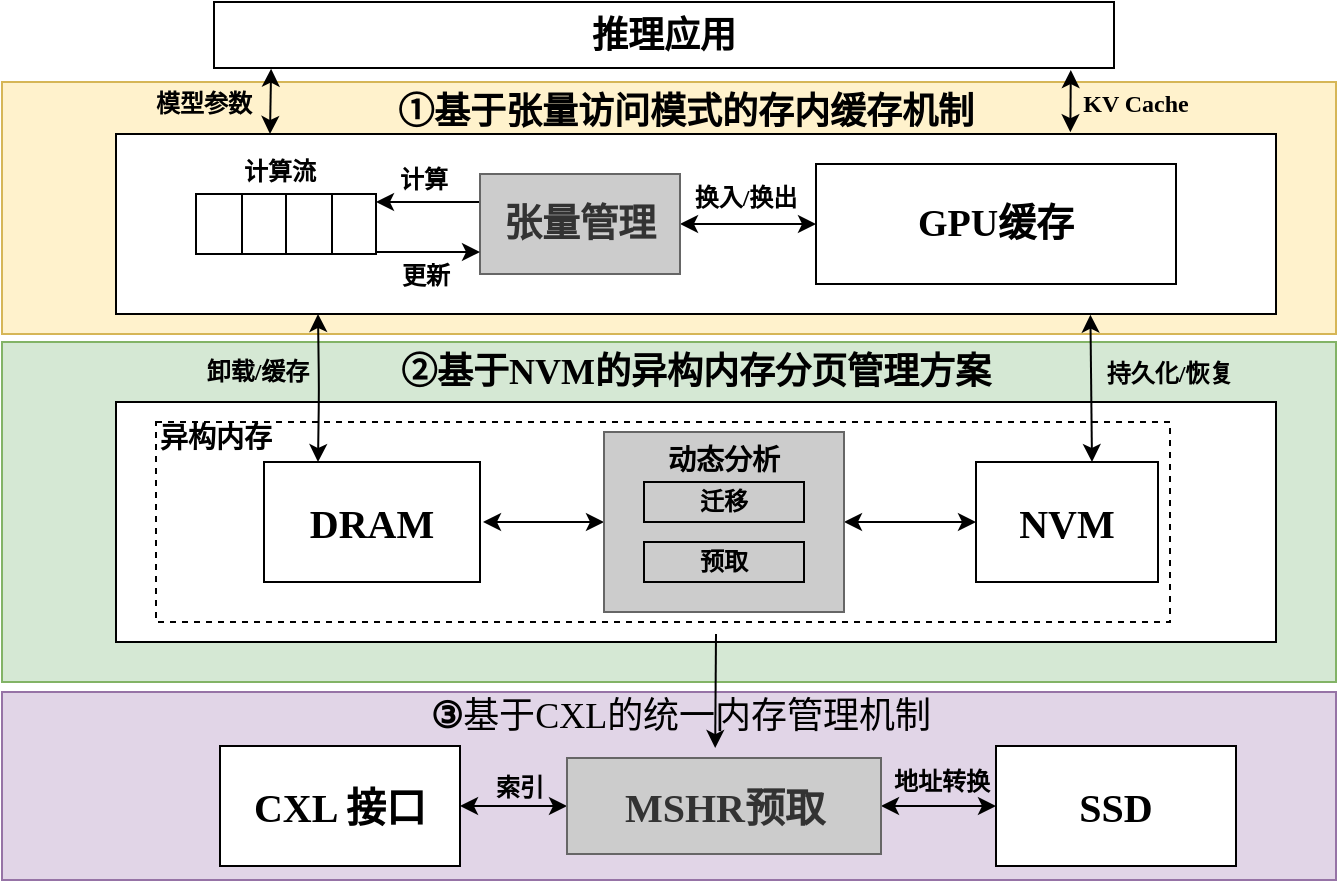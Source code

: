<mxfile version="22.1.4" type="github">
  <diagram name="第 1 页" id="LWfdZlHeMuC_4qIRrHQd">
    <mxGraphModel dx="1431" dy="824" grid="1" gridSize="10" guides="1" tooltips="1" connect="1" arrows="1" fold="1" page="1" pageScale="1" pageWidth="827" pageHeight="1169" math="0" shadow="0">
      <root>
        <mxCell id="0" />
        <mxCell id="1" parent="0" />
        <mxCell id="an11E4ThKQJ9gUBb6iRM-1" value="" style="rounded=0;whiteSpace=wrap;html=1;fillColor=#e1d5e7;strokeColor=#9673a6;" vertex="1" parent="1">
          <mxGeometry x="33" y="465" width="667" height="94" as="geometry" />
        </mxCell>
        <mxCell id="an11E4ThKQJ9gUBb6iRM-2" value="" style="rounded=0;whiteSpace=wrap;html=1;fillColor=#d5e8d4;strokeColor=#82b366;" vertex="1" parent="1">
          <mxGeometry x="33" y="290" width="667" height="170" as="geometry" />
        </mxCell>
        <mxCell id="an11E4ThKQJ9gUBb6iRM-3" value="" style="rounded=0;whiteSpace=wrap;html=1;fillColor=#fff2cc;strokeColor=#d6b656;" vertex="1" parent="1">
          <mxGeometry x="33" y="160" width="667" height="126" as="geometry" />
        </mxCell>
        <mxCell id="an11E4ThKQJ9gUBb6iRM-4" value="&lt;font face=&quot;宋体&quot; size=&quot;1&quot; style=&quot;&quot;&gt;&lt;span style=&quot;font-size: 18px;&quot;&gt;&lt;b&gt;推理应用&lt;/b&gt;&lt;/span&gt;&lt;/font&gt;" style="rounded=0;whiteSpace=wrap;html=1;" vertex="1" parent="1">
          <mxGeometry x="139" y="120" width="450" height="33" as="geometry" />
        </mxCell>
        <mxCell id="an11E4ThKQJ9gUBb6iRM-5" style="edgeStyle=orthogonalEdgeStyle;rounded=1;orthogonalLoop=1;jettySize=auto;html=1;exitX=0.25;exitY=0;exitDx=0;exitDy=0;shape=connector;startArrow=classic;entryX=0.179;entryY=1.007;entryDx=0;entryDy=0;entryPerimeter=0;" edge="1" parent="1">
          <mxGeometry relative="1" as="geometry">
            <mxPoint x="167.55" y="153.35" as="targetPoint" />
            <mxPoint x="167" y="186" as="sourcePoint" />
          </mxGeometry>
        </mxCell>
        <mxCell id="an11E4ThKQJ9gUBb6iRM-6" style="edgeStyle=orthogonalEdgeStyle;rounded=1;orthogonalLoop=1;jettySize=auto;html=1;exitX=0.721;exitY=-0.01;exitDx=0;exitDy=0;entryX=0.952;entryY=1.031;entryDx=0;entryDy=0;entryPerimeter=0;shape=connector;startArrow=classic;exitPerimeter=0;" edge="1" parent="1" target="an11E4ThKQJ9gUBb6iRM-4">
          <mxGeometry relative="1" as="geometry">
            <mxPoint x="567.9" y="153.231" as="targetPoint" />
            <mxPoint x="567.18" y="185.1" as="sourcePoint" />
          </mxGeometry>
        </mxCell>
        <mxCell id="an11E4ThKQJ9gUBb6iRM-7" value="" style="rounded=0;whiteSpace=wrap;html=1;" vertex="1" parent="1">
          <mxGeometry x="90" y="186" width="580" height="90" as="geometry" />
        </mxCell>
        <mxCell id="an11E4ThKQJ9gUBb6iRM-8" value="&lt;font face=&quot;宋体&quot;&gt;&lt;b&gt;模型参数&lt;/b&gt;&lt;/font&gt;" style="text;html=1;strokeColor=none;fillColor=none;align=center;verticalAlign=middle;whiteSpace=wrap;rounded=0;" vertex="1" parent="1">
          <mxGeometry x="104" y="156" width="60" height="30" as="geometry" />
        </mxCell>
        <mxCell id="an11E4ThKQJ9gUBb6iRM-9" value="&lt;font face=&quot;宋体&quot;&gt;&lt;b&gt;KV Cache&lt;/b&gt;&lt;/font&gt;" style="text;html=1;strokeColor=none;fillColor=none;align=center;verticalAlign=middle;whiteSpace=wrap;rounded=0;" vertex="1" parent="1">
          <mxGeometry x="570" y="156" width="60" height="30" as="geometry" />
        </mxCell>
        <mxCell id="an11E4ThKQJ9gUBb6iRM-10" value="" style="shape=table;startSize=0;container=1;collapsible=0;childLayout=tableLayout;" vertex="1" parent="1">
          <mxGeometry x="130" y="216" width="90" height="30" as="geometry" />
        </mxCell>
        <mxCell id="an11E4ThKQJ9gUBb6iRM-11" value="" style="shape=tableRow;horizontal=0;startSize=0;swimlaneHead=0;swimlaneBody=0;strokeColor=inherit;top=0;left=0;bottom=0;right=0;collapsible=0;dropTarget=0;fillColor=none;points=[[0,0.5],[1,0.5]];portConstraint=eastwest;" vertex="1" parent="an11E4ThKQJ9gUBb6iRM-10">
          <mxGeometry width="90" height="30" as="geometry" />
        </mxCell>
        <mxCell id="an11E4ThKQJ9gUBb6iRM-12" value="" style="shape=partialRectangle;html=1;whiteSpace=wrap;connectable=0;strokeColor=inherit;overflow=hidden;fillColor=none;top=0;left=0;bottom=0;right=0;pointerEvents=1;" vertex="1" parent="an11E4ThKQJ9gUBb6iRM-11">
          <mxGeometry width="23" height="30" as="geometry">
            <mxRectangle width="23" height="30" as="alternateBounds" />
          </mxGeometry>
        </mxCell>
        <mxCell id="an11E4ThKQJ9gUBb6iRM-13" value="" style="shape=partialRectangle;html=1;whiteSpace=wrap;connectable=0;strokeColor=inherit;overflow=hidden;fillColor=none;top=0;left=0;bottom=0;right=0;pointerEvents=1;" vertex="1" parent="an11E4ThKQJ9gUBb6iRM-11">
          <mxGeometry x="23" width="22" height="30" as="geometry">
            <mxRectangle width="22" height="30" as="alternateBounds" />
          </mxGeometry>
        </mxCell>
        <mxCell id="an11E4ThKQJ9gUBb6iRM-14" value="" style="shape=partialRectangle;html=1;whiteSpace=wrap;connectable=0;strokeColor=inherit;overflow=hidden;fillColor=none;top=0;left=0;bottom=0;right=0;pointerEvents=1;" vertex="1" parent="an11E4ThKQJ9gUBb6iRM-11">
          <mxGeometry x="45" width="23" height="30" as="geometry">
            <mxRectangle width="23" height="30" as="alternateBounds" />
          </mxGeometry>
        </mxCell>
        <mxCell id="an11E4ThKQJ9gUBb6iRM-15" value="" style="shape=partialRectangle;html=1;whiteSpace=wrap;connectable=0;strokeColor=inherit;overflow=hidden;fillColor=none;top=0;left=0;bottom=0;right=0;pointerEvents=1;" vertex="1" parent="an11E4ThKQJ9gUBb6iRM-11">
          <mxGeometry x="68" width="22" height="30" as="geometry">
            <mxRectangle width="22" height="30" as="alternateBounds" />
          </mxGeometry>
        </mxCell>
        <mxCell id="an11E4ThKQJ9gUBb6iRM-16" value="&lt;b&gt;&lt;font face=&quot;宋体&quot;&gt;计算流&lt;/font&gt;&lt;/b&gt;" style="text;html=1;strokeColor=none;fillColor=none;align=center;verticalAlign=middle;whiteSpace=wrap;rounded=0;" vertex="1" parent="1">
          <mxGeometry x="142" y="190" width="60" height="30" as="geometry" />
        </mxCell>
        <mxCell id="an11E4ThKQJ9gUBb6iRM-17" value="" style="rounded=0;whiteSpace=wrap;html=1;" vertex="1" parent="1">
          <mxGeometry x="90" y="320" width="580" height="120" as="geometry" />
        </mxCell>
        <mxCell id="an11E4ThKQJ9gUBb6iRM-18" style="edgeStyle=orthogonalEdgeStyle;rounded=1;orthogonalLoop=1;jettySize=auto;html=1;entryX=0.25;entryY=0;entryDx=0;entryDy=0;startArrow=classic;" edge="1" parent="1" target="an11E4ThKQJ9gUBb6iRM-53">
          <mxGeometry relative="1" as="geometry">
            <mxPoint x="191" y="276" as="sourcePoint" />
            <mxPoint x="193.51" y="369.19" as="targetPoint" />
          </mxGeometry>
        </mxCell>
        <mxCell id="an11E4ThKQJ9gUBb6iRM-19" style="edgeStyle=orthogonalEdgeStyle;rounded=1;orthogonalLoop=1;jettySize=auto;html=1;exitX=1;exitY=0.5;exitDx=0;exitDy=0;entryX=0;entryY=0.5;entryDx=0;entryDy=0;startArrow=classic;endArrow=none;endFill=0;" edge="1" parent="1">
          <mxGeometry relative="1" as="geometry">
            <mxPoint x="220" y="220" as="sourcePoint" />
            <mxPoint x="272" y="220" as="targetPoint" />
          </mxGeometry>
        </mxCell>
        <mxCell id="an11E4ThKQJ9gUBb6iRM-20" value="&lt;font face=&quot;宋体&quot; size=&quot;1&quot; style=&quot;&quot;&gt;&lt;b style=&quot;font-size: 19px;&quot;&gt;GPU缓存&lt;/b&gt;&lt;/font&gt;" style="rounded=0;whiteSpace=wrap;html=1;" vertex="1" parent="1">
          <mxGeometry x="440" y="201" width="180" height="60" as="geometry" />
        </mxCell>
        <mxCell id="an11E4ThKQJ9gUBb6iRM-57" style="edgeStyle=orthogonalEdgeStyle;rounded=0;orthogonalLoop=1;jettySize=auto;html=1;entryX=0;entryY=0.5;entryDx=0;entryDy=0;startArrow=classic;startFill=1;" edge="1" parent="1" source="an11E4ThKQJ9gUBb6iRM-21" target="an11E4ThKQJ9gUBb6iRM-20">
          <mxGeometry relative="1" as="geometry" />
        </mxCell>
        <mxCell id="an11E4ThKQJ9gUBb6iRM-21" value="&lt;font face=&quot;宋体&quot; style=&quot;font-size: 19px;&quot;&gt;&lt;b style=&quot;&quot;&gt;张量管理&lt;/b&gt;&lt;/font&gt;" style="rounded=0;whiteSpace=wrap;html=1;fillColor=#CCCCCC;fontColor=#333333;strokeColor=#666666;" vertex="1" parent="1">
          <mxGeometry x="272" y="206" width="100" height="50" as="geometry" />
        </mxCell>
        <mxCell id="an11E4ThKQJ9gUBb6iRM-23" style="rounded=1;orthogonalLoop=1;jettySize=auto;html=1;exitX=1;exitY=0.5;exitDx=0;exitDy=0;entryX=0;entryY=0.5;entryDx=0;entryDy=0;startArrow=none;edgeStyle=orthogonalEdgeStyle;curved=1;startFill=0;" edge="1" parent="1">
          <mxGeometry relative="1" as="geometry">
            <mxPoint x="220" y="245" as="sourcePoint" />
            <mxPoint x="272" y="245" as="targetPoint" />
          </mxGeometry>
        </mxCell>
        <mxCell id="an11E4ThKQJ9gUBb6iRM-24" value="&lt;b&gt;&lt;font face=&quot;宋体&quot;&gt;更新&lt;/font&gt;&lt;/b&gt;" style="text;html=1;strokeColor=none;fillColor=none;align=center;verticalAlign=middle;whiteSpace=wrap;rounded=0;" vertex="1" parent="1">
          <mxGeometry x="215" y="242" width="60" height="30" as="geometry" />
        </mxCell>
        <mxCell id="an11E4ThKQJ9gUBb6iRM-27" style="edgeStyle=orthogonalEdgeStyle;rounded=1;orthogonalLoop=1;jettySize=auto;html=1;exitX=1;exitY=0.5;exitDx=0;exitDy=0;entryX=0;entryY=0.5;entryDx=0;entryDy=0;startArrow=classic;" edge="1" parent="1" source="an11E4ThKQJ9gUBb6iRM-28" target="an11E4ThKQJ9gUBb6iRM-35">
          <mxGeometry relative="1" as="geometry" />
        </mxCell>
        <mxCell id="an11E4ThKQJ9gUBb6iRM-28" value="&lt;b style=&quot;border-color: var(--border-color); font-family: &amp;quot;Times New Roman&amp;quot;; font-size: 20px;&quot;&gt;CXL 接口&lt;/b&gt;" style="rounded=0;whiteSpace=wrap;html=1;" vertex="1" parent="1">
          <mxGeometry x="142" y="492" width="120" height="60" as="geometry" />
        </mxCell>
        <mxCell id="an11E4ThKQJ9gUBb6iRM-29" value="" style="rounded=0;whiteSpace=wrap;html=1;dashed=1;fillColor=none;" vertex="1" parent="1">
          <mxGeometry x="110" y="330" width="507" height="100" as="geometry" />
        </mxCell>
        <mxCell id="an11E4ThKQJ9gUBb6iRM-30" style="rounded=1;orthogonalLoop=1;jettySize=auto;html=1;entryX=1;entryY=0.5;entryDx=0;entryDy=0;exitX=0;exitY=0.5;exitDx=0;exitDy=0;startArrow=classic;" edge="1" parent="1" source="an11E4ThKQJ9gUBb6iRM-32">
          <mxGeometry relative="1" as="geometry">
            <mxPoint x="370" y="386.262" as="sourcePoint" />
            <mxPoint x="273.5" y="380" as="targetPoint" />
          </mxGeometry>
        </mxCell>
        <mxCell id="an11E4ThKQJ9gUBb6iRM-31" style="edgeStyle=orthogonalEdgeStyle;rounded=0;orthogonalLoop=1;jettySize=auto;html=1;exitX=1;exitY=0.5;exitDx=0;exitDy=0;entryX=0;entryY=0.5;entryDx=0;entryDy=0;startArrow=classic;startFill=1;" edge="1" parent="1" source="an11E4ThKQJ9gUBb6iRM-32" target="an11E4ThKQJ9gUBb6iRM-36">
          <mxGeometry relative="1" as="geometry" />
        </mxCell>
        <mxCell id="an11E4ThKQJ9gUBb6iRM-32" value="" style="rounded=0;whiteSpace=wrap;html=1;fillColor=#CCCCCC;fontColor=#333333;strokeColor=#666666;" vertex="1" parent="1">
          <mxGeometry x="334" y="335" width="120" height="90" as="geometry" />
        </mxCell>
        <mxCell id="an11E4ThKQJ9gUBb6iRM-33" value="&lt;b&gt;&lt;font face=&quot;宋体&quot; style=&quot;font-size: 14px;&quot;&gt;动态分析&lt;/font&gt;&lt;/b&gt;" style="text;html=1;strokeColor=none;fillColor=none;align=center;verticalAlign=middle;whiteSpace=wrap;rounded=0;" vertex="1" parent="1">
          <mxGeometry x="364" y="335" width="60" height="30" as="geometry" />
        </mxCell>
        <mxCell id="an11E4ThKQJ9gUBb6iRM-34" style="edgeStyle=orthogonalEdgeStyle;rounded=1;orthogonalLoop=1;jettySize=auto;html=1;exitX=1;exitY=0.5;exitDx=0;exitDy=0;entryX=0;entryY=0.5;entryDx=0;entryDy=0;startArrow=classic;" edge="1" parent="1" source="an11E4ThKQJ9gUBb6iRM-35" target="an11E4ThKQJ9gUBb6iRM-46">
          <mxGeometry relative="1" as="geometry" />
        </mxCell>
        <mxCell id="an11E4ThKQJ9gUBb6iRM-35" value="&lt;b style=&quot;border-color: var(--border-color); font-family: &amp;quot;Times New Roman&amp;quot;; font-size: 20px;&quot;&gt;MSHR预取&lt;/b&gt;" style="rounded=0;whiteSpace=wrap;html=1;fillColor=#CCCCCC;fontColor=#333333;strokeColor=#666666;" vertex="1" parent="1">
          <mxGeometry x="315.5" y="498" width="157" height="48" as="geometry" />
        </mxCell>
        <mxCell id="an11E4ThKQJ9gUBb6iRM-36" value="&lt;b&gt;&lt;font face=&quot;Times New Roman&quot; style=&quot;font-size: 20px;&quot;&gt;NVM&lt;/font&gt;&lt;/b&gt;" style="rounded=0;whiteSpace=wrap;html=1;" vertex="1" parent="1">
          <mxGeometry x="520" y="350" width="91" height="60" as="geometry" />
        </mxCell>
        <mxCell id="an11E4ThKQJ9gUBb6iRM-37" value="&lt;b&gt;&lt;font face=&quot;宋体&quot;&gt;持久化/恢复&lt;/font&gt;&lt;/b&gt;" style="text;html=1;strokeColor=none;fillColor=none;align=center;verticalAlign=middle;whiteSpace=wrap;rounded=0;" vertex="1" parent="1">
          <mxGeometry x="577" y="291" width="80" height="30" as="geometry" />
        </mxCell>
        <mxCell id="an11E4ThKQJ9gUBb6iRM-39" value="&lt;b&gt;&lt;font face=&quot;宋体&quot;&gt;迁移&lt;/font&gt;&lt;/b&gt;" style="rounded=0;whiteSpace=wrap;html=1;fillColor=none;" vertex="1" parent="1">
          <mxGeometry x="354" y="360" width="80" height="20" as="geometry" />
        </mxCell>
        <mxCell id="an11E4ThKQJ9gUBb6iRM-41" value="&lt;b&gt;&lt;font face=&quot;宋体&quot;&gt;预取&lt;/font&gt;&lt;/b&gt;" style="rounded=0;whiteSpace=wrap;html=1;fillColor=none;" vertex="1" parent="1">
          <mxGeometry x="354" y="390" width="80" height="20" as="geometry" />
        </mxCell>
        <mxCell id="an11E4ThKQJ9gUBb6iRM-42" style="rounded=0;orthogonalLoop=1;jettySize=auto;html=1;entryX=0.554;entryY=0.967;entryDx=0;entryDy=0;entryPerimeter=0;" edge="1" parent="1">
          <mxGeometry relative="1" as="geometry">
            <mxPoint x="389.59" y="493.01" as="targetPoint" />
            <mxPoint x="390" y="436" as="sourcePoint" />
          </mxGeometry>
        </mxCell>
        <mxCell id="an11E4ThKQJ9gUBb6iRM-43" value="&lt;font face=&quot;宋体&quot;&gt;&lt;b&gt;卸载/缓存&lt;/b&gt;&lt;/font&gt;" style="text;html=1;strokeColor=none;fillColor=none;align=center;verticalAlign=middle;whiteSpace=wrap;rounded=0;" vertex="1" parent="1">
          <mxGeometry x="127" y="290" width="68" height="30" as="geometry" />
        </mxCell>
        <mxCell id="an11E4ThKQJ9gUBb6iRM-45" style="rounded=1;orthogonalLoop=1;jettySize=auto;html=1;startArrow=classic;exitX=0.84;exitY=1.004;exitDx=0;exitDy=0;exitPerimeter=0;" edge="1" parent="1" source="an11E4ThKQJ9gUBb6iRM-7">
          <mxGeometry relative="1" as="geometry">
            <mxPoint x="576.86" y="276.27" as="sourcePoint" />
            <mxPoint x="578" y="350" as="targetPoint" />
          </mxGeometry>
        </mxCell>
        <mxCell id="an11E4ThKQJ9gUBb6iRM-46" value="&lt;font face=&quot;Times New Roman&quot; size=&quot;1&quot; style=&quot;&quot;&gt;&lt;b style=&quot;font-size: 20px;&quot;&gt;SSD&lt;/b&gt;&lt;/font&gt;" style="rounded=0;whiteSpace=wrap;html=1;" vertex="1" parent="1">
          <mxGeometry x="530" y="492" width="120" height="60" as="geometry" />
        </mxCell>
        <mxCell id="an11E4ThKQJ9gUBb6iRM-47" value="&lt;b&gt;&lt;font face=&quot;宋体&quot;&gt;索引&lt;/font&gt;&lt;/b&gt;" style="text;html=1;strokeColor=none;fillColor=none;align=center;verticalAlign=middle;whiteSpace=wrap;rounded=0;" vertex="1" parent="1">
          <mxGeometry x="262" y="498" width="60" height="30" as="geometry" />
        </mxCell>
        <mxCell id="an11E4ThKQJ9gUBb6iRM-48" value="&lt;b&gt;&lt;font face=&quot;宋体&quot;&gt;地址转换&lt;/font&gt;&lt;/b&gt;" style="text;html=1;strokeColor=none;fillColor=none;align=center;verticalAlign=middle;whiteSpace=wrap;rounded=0;" vertex="1" parent="1">
          <mxGeometry x="473" y="495" width="60" height="30" as="geometry" />
        </mxCell>
        <mxCell id="an11E4ThKQJ9gUBb6iRM-49" value="&lt;span style=&quot;font-size: 18px;&quot;&gt;&lt;b&gt;&lt;font face=&quot;宋体&quot;&gt;②&lt;/font&gt;&lt;/b&gt;&lt;/span&gt;&lt;font size=&quot;1&quot; face=&quot;宋体&quot;&gt;&lt;b style=&quot;font-size: 18px;&quot;&gt;基于NVM的异构内存分页管理方案&lt;/b&gt;&lt;/font&gt;" style="text;html=1;strokeColor=none;fillColor=none;align=center;verticalAlign=middle;whiteSpace=wrap;rounded=0;" vertex="1" parent="1">
          <mxGeometry x="220" y="290" width="320" height="30" as="geometry" />
        </mxCell>
        <mxCell id="an11E4ThKQJ9gUBb6iRM-50" value="&lt;font face=&quot;宋体&quot;&gt;&lt;b&gt;&lt;span style=&quot;font-size: 18px;&quot;&gt;①&lt;/span&gt;&lt;font style=&quot;font-size: 18px;&quot;&gt;基于张量访问模式的存内缓存机制&lt;/font&gt;&lt;/b&gt;&lt;/font&gt;" style="text;html=1;strokeColor=none;fillColor=none;align=center;verticalAlign=middle;whiteSpace=wrap;rounded=0;" vertex="1" parent="1">
          <mxGeometry x="224" y="160" width="301.5" height="30" as="geometry" />
        </mxCell>
        <mxCell id="an11E4ThKQJ9gUBb6iRM-51" value="&lt;span style=&quot;font-size: 18px;&quot;&gt;&lt;b&gt;&lt;font face=&quot;宋体&quot;&gt;③&lt;/font&gt;&lt;/b&gt;&lt;/span&gt;&lt;font style=&quot;font-size: 18px;&quot;&gt;基于&lt;span style=&quot;font-family: &amp;quot;Times New Roman&amp;quot;, serif;&quot; lang=&quot;EN-US&quot;&gt;CXL&lt;/span&gt;&lt;span style=&quot;font-family: 黑体;&quot;&gt;的统一内存管理机制&lt;/span&gt;&lt;/font&gt;" style="text;html=1;strokeColor=none;fillColor=none;align=center;verticalAlign=middle;whiteSpace=wrap;rounded=0;" vertex="1" parent="1">
          <mxGeometry x="205" y="462" width="335" height="30" as="geometry" />
        </mxCell>
        <mxCell id="an11E4ThKQJ9gUBb6iRM-53" value="&lt;font face=&quot;Times New Roman&quot; style=&quot;font-size: 20px;&quot;&gt;&lt;b&gt;DRAM&lt;/b&gt;&lt;/font&gt;" style="rounded=0;whiteSpace=wrap;html=1;" vertex="1" parent="1">
          <mxGeometry x="164" y="350" width="108" height="60" as="geometry" />
        </mxCell>
        <mxCell id="an11E4ThKQJ9gUBb6iRM-56" value="&lt;b&gt;&lt;font face=&quot;宋体&quot;&gt;计算&lt;/font&gt;&lt;/b&gt;" style="text;html=1;strokeColor=none;fillColor=none;align=center;verticalAlign=middle;whiteSpace=wrap;rounded=0;" vertex="1" parent="1">
          <mxGeometry x="214" y="194" width="60" height="30" as="geometry" />
        </mxCell>
        <mxCell id="an11E4ThKQJ9gUBb6iRM-58" value="&lt;b&gt;&lt;font face=&quot;宋体&quot;&gt;换入/换出&lt;/font&gt;&lt;/b&gt;" style="text;html=1;strokeColor=none;fillColor=none;align=center;verticalAlign=middle;whiteSpace=wrap;rounded=0;" vertex="1" parent="1">
          <mxGeometry x="372" y="203" width="66" height="30" as="geometry" />
        </mxCell>
        <mxCell id="an11E4ThKQJ9gUBb6iRM-59" value="&lt;b&gt;&lt;font face=&quot;宋体&quot; style=&quot;font-size: 14px;&quot;&gt;异构内存&lt;/font&gt;&lt;/b&gt;" style="text;html=1;strokeColor=none;fillColor=none;align=center;verticalAlign=middle;whiteSpace=wrap;rounded=0;" vertex="1" parent="1">
          <mxGeometry x="110" y="324" width="60" height="30" as="geometry" />
        </mxCell>
      </root>
    </mxGraphModel>
  </diagram>
</mxfile>
